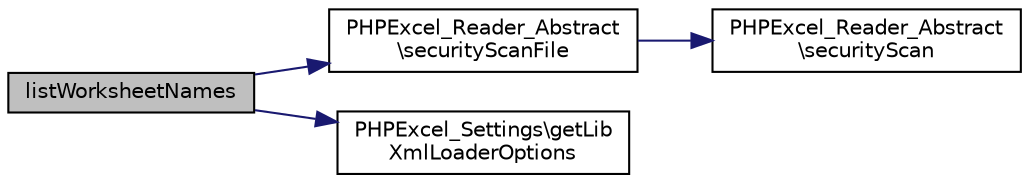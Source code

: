 digraph "listWorksheetNames"
{
  edge [fontname="Helvetica",fontsize="10",labelfontname="Helvetica",labelfontsize="10"];
  node [fontname="Helvetica",fontsize="10",shape=record];
  rankdir="LR";
  Node11 [label="listWorksheetNames",height=0.2,width=0.4,color="black", fillcolor="grey75", style="filled", fontcolor="black"];
  Node11 -> Node12 [color="midnightblue",fontsize="10",style="solid",fontname="Helvetica"];
  Node12 [label="PHPExcel_Reader_Abstract\l\\securityScanFile",height=0.2,width=0.4,color="black", fillcolor="white", style="filled",URL="$class_p_h_p_excel___reader___abstract.html#a3e79a28862ad224cb4f03aaa0254cdf4"];
  Node12 -> Node13 [color="midnightblue",fontsize="10",style="solid",fontname="Helvetica"];
  Node13 [label="PHPExcel_Reader_Abstract\l\\securityScan",height=0.2,width=0.4,color="black", fillcolor="white", style="filled",URL="$class_p_h_p_excel___reader___abstract.html#aa67490da9755835fd16df194cab68d0b"];
  Node11 -> Node14 [color="midnightblue",fontsize="10",style="solid",fontname="Helvetica"];
  Node14 [label="PHPExcel_Settings\\getLib\lXmlLoaderOptions",height=0.2,width=0.4,color="black", fillcolor="white", style="filled",URL="$class_p_h_p_excel___settings.html#aab0e46bef6b830bdb82228d72c349c9a"];
}
